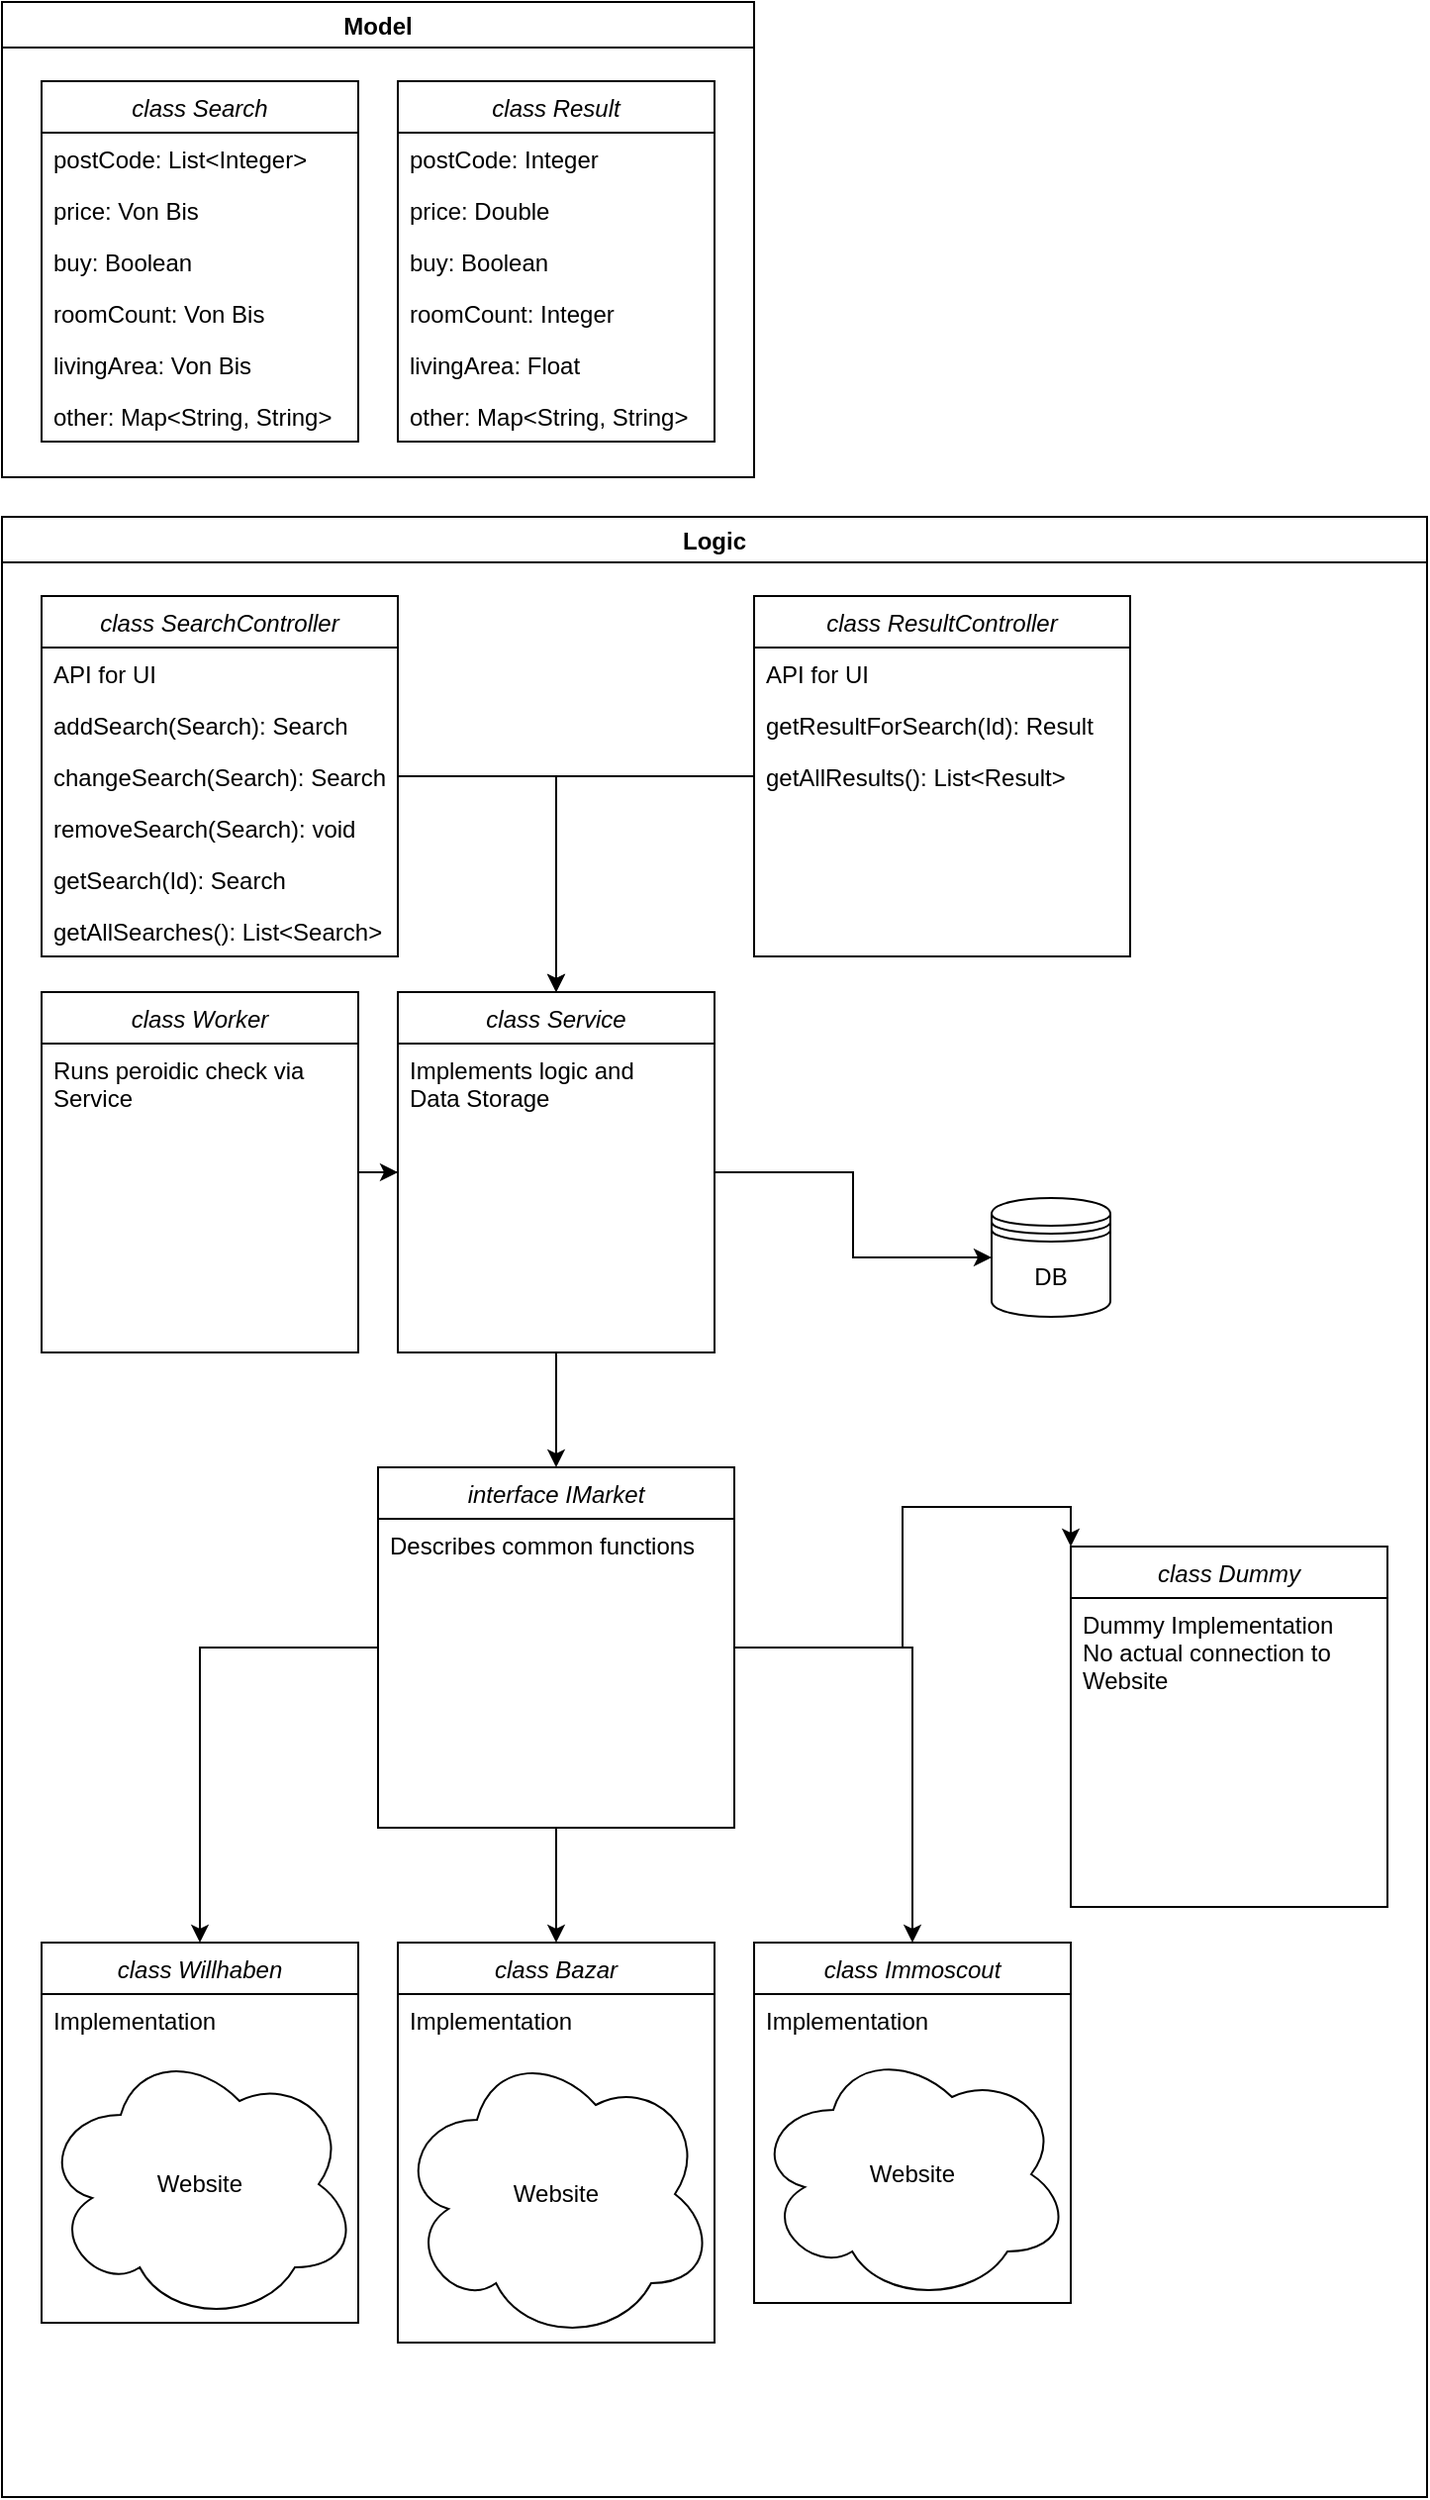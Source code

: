 <mxfile version="14.0.1" type="github">
  <diagram id="C5RBs43oDa-KdzZeNtuy" name="Page-1">
    <mxGraphModel dx="1874" dy="867" grid="1" gridSize="10" guides="1" tooltips="1" connect="1" arrows="1" fold="1" page="1" pageScale="1" pageWidth="827" pageHeight="1169" math="0" shadow="0">
      <root>
        <mxCell id="WIyWlLk6GJQsqaUBKTNV-0" />
        <mxCell id="WIyWlLk6GJQsqaUBKTNV-1" parent="WIyWlLk6GJQsqaUBKTNV-0" />
        <mxCell id="oMsuriaaTO9RG49VvE4l-25" value="Model" style="swimlane;" parent="WIyWlLk6GJQsqaUBKTNV-1" vertex="1">
          <mxGeometry x="40" y="40" width="380" height="240" as="geometry" />
        </mxCell>
        <mxCell id="zkfFHV4jXpPFQw0GAbJ--0" value="class Search" style="swimlane;fontStyle=2;align=center;verticalAlign=top;childLayout=stackLayout;horizontal=1;startSize=26;horizontalStack=0;resizeParent=1;resizeLast=0;collapsible=1;marginBottom=0;rounded=0;shadow=0;strokeWidth=1;" parent="oMsuriaaTO9RG49VvE4l-25" vertex="1">
          <mxGeometry x="20" y="40" width="160" height="182" as="geometry">
            <mxRectangle x="230" y="140" width="160" height="26" as="alternateBounds" />
          </mxGeometry>
        </mxCell>
        <mxCell id="zkfFHV4jXpPFQw0GAbJ--1" value="postCode: List&lt;Integer&gt;" style="text;align=left;verticalAlign=top;spacingLeft=4;spacingRight=4;overflow=hidden;rotatable=0;points=[[0,0.5],[1,0.5]];portConstraint=eastwest;" parent="zkfFHV4jXpPFQw0GAbJ--0" vertex="1">
          <mxGeometry y="26" width="160" height="26" as="geometry" />
        </mxCell>
        <mxCell id="zkfFHV4jXpPFQw0GAbJ--2" value="price: Von Bis" style="text;align=left;verticalAlign=top;spacingLeft=4;spacingRight=4;overflow=hidden;rotatable=0;points=[[0,0.5],[1,0.5]];portConstraint=eastwest;rounded=0;shadow=0;html=0;" parent="zkfFHV4jXpPFQw0GAbJ--0" vertex="1">
          <mxGeometry y="52" width="160" height="26" as="geometry" />
        </mxCell>
        <mxCell id="oMsuriaaTO9RG49VvE4l-17" value="buy: Boolean" style="text;align=left;verticalAlign=top;spacingLeft=4;spacingRight=4;overflow=hidden;rotatable=0;points=[[0,0.5],[1,0.5]];portConstraint=eastwest;rounded=0;shadow=0;html=0;" parent="zkfFHV4jXpPFQw0GAbJ--0" vertex="1">
          <mxGeometry y="78" width="160" height="26" as="geometry" />
        </mxCell>
        <mxCell id="zkfFHV4jXpPFQw0GAbJ--3" value="roomCount: Von Bis" style="text;align=left;verticalAlign=top;spacingLeft=4;spacingRight=4;overflow=hidden;rotatable=0;points=[[0,0.5],[1,0.5]];portConstraint=eastwest;rounded=0;shadow=0;html=0;" parent="zkfFHV4jXpPFQw0GAbJ--0" vertex="1">
          <mxGeometry y="104" width="160" height="26" as="geometry" />
        </mxCell>
        <mxCell id="oMsuriaaTO9RG49VvE4l-14" value="livingArea: Von Bis" style="text;align=left;verticalAlign=top;spacingLeft=4;spacingRight=4;overflow=hidden;rotatable=0;points=[[0,0.5],[1,0.5]];portConstraint=eastwest;rounded=0;shadow=0;html=0;" parent="zkfFHV4jXpPFQw0GAbJ--0" vertex="1">
          <mxGeometry y="130" width="160" height="26" as="geometry" />
        </mxCell>
        <mxCell id="oMsuriaaTO9RG49VvE4l-16" value="other: Map&lt;String, String&gt;" style="text;align=left;verticalAlign=top;spacingLeft=4;spacingRight=4;overflow=hidden;rotatable=0;points=[[0,0.5],[1,0.5]];portConstraint=eastwest;rounded=0;shadow=0;html=0;" parent="zkfFHV4jXpPFQw0GAbJ--0" vertex="1">
          <mxGeometry y="156" width="160" height="26" as="geometry" />
        </mxCell>
        <mxCell id="oMsuriaaTO9RG49VvE4l-18" value="class Result" style="swimlane;fontStyle=2;align=center;verticalAlign=top;childLayout=stackLayout;horizontal=1;startSize=26;horizontalStack=0;resizeParent=1;resizeLast=0;collapsible=1;marginBottom=0;rounded=0;shadow=0;strokeWidth=1;" parent="oMsuriaaTO9RG49VvE4l-25" vertex="1">
          <mxGeometry x="200" y="40" width="160" height="182" as="geometry">
            <mxRectangle x="230" y="140" width="160" height="26" as="alternateBounds" />
          </mxGeometry>
        </mxCell>
        <mxCell id="oMsuriaaTO9RG49VvE4l-19" value="postCode: Integer" style="text;align=left;verticalAlign=top;spacingLeft=4;spacingRight=4;overflow=hidden;rotatable=0;points=[[0,0.5],[1,0.5]];portConstraint=eastwest;" parent="oMsuriaaTO9RG49VvE4l-18" vertex="1">
          <mxGeometry y="26" width="160" height="26" as="geometry" />
        </mxCell>
        <mxCell id="oMsuriaaTO9RG49VvE4l-20" value="price: Double" style="text;align=left;verticalAlign=top;spacingLeft=4;spacingRight=4;overflow=hidden;rotatable=0;points=[[0,0.5],[1,0.5]];portConstraint=eastwest;rounded=0;shadow=0;html=0;" parent="oMsuriaaTO9RG49VvE4l-18" vertex="1">
          <mxGeometry y="52" width="160" height="26" as="geometry" />
        </mxCell>
        <mxCell id="oMsuriaaTO9RG49VvE4l-21" value="buy: Boolean" style="text;align=left;verticalAlign=top;spacingLeft=4;spacingRight=4;overflow=hidden;rotatable=0;points=[[0,0.5],[1,0.5]];portConstraint=eastwest;rounded=0;shadow=0;html=0;" parent="oMsuriaaTO9RG49VvE4l-18" vertex="1">
          <mxGeometry y="78" width="160" height="26" as="geometry" />
        </mxCell>
        <mxCell id="oMsuriaaTO9RG49VvE4l-22" value="roomCount: Integer" style="text;align=left;verticalAlign=top;spacingLeft=4;spacingRight=4;overflow=hidden;rotatable=0;points=[[0,0.5],[1,0.5]];portConstraint=eastwest;rounded=0;shadow=0;html=0;" parent="oMsuriaaTO9RG49VvE4l-18" vertex="1">
          <mxGeometry y="104" width="160" height="26" as="geometry" />
        </mxCell>
        <mxCell id="oMsuriaaTO9RG49VvE4l-23" value="livingArea: Float" style="text;align=left;verticalAlign=top;spacingLeft=4;spacingRight=4;overflow=hidden;rotatable=0;points=[[0,0.5],[1,0.5]];portConstraint=eastwest;rounded=0;shadow=0;html=0;" parent="oMsuriaaTO9RG49VvE4l-18" vertex="1">
          <mxGeometry y="130" width="160" height="26" as="geometry" />
        </mxCell>
        <mxCell id="oMsuriaaTO9RG49VvE4l-24" value="other: Map&lt;String, String&gt;" style="text;align=left;verticalAlign=top;spacingLeft=4;spacingRight=4;overflow=hidden;rotatable=0;points=[[0,0.5],[1,0.5]];portConstraint=eastwest;rounded=0;shadow=0;html=0;" parent="oMsuriaaTO9RG49VvE4l-18" vertex="1">
          <mxGeometry y="156" width="160" height="26" as="geometry" />
        </mxCell>
        <mxCell id="oMsuriaaTO9RG49VvE4l-27" value="Logic" style="swimlane;" parent="WIyWlLk6GJQsqaUBKTNV-1" vertex="1">
          <mxGeometry x="40" y="300" width="720" height="1000" as="geometry" />
        </mxCell>
        <mxCell id="oMsuriaaTO9RG49VvE4l-28" value="class SearchController" style="swimlane;fontStyle=2;align=center;verticalAlign=top;childLayout=stackLayout;horizontal=1;startSize=26;horizontalStack=0;resizeParent=1;resizeLast=0;collapsible=1;marginBottom=0;rounded=0;shadow=0;strokeWidth=1;" parent="oMsuriaaTO9RG49VvE4l-27" vertex="1">
          <mxGeometry x="20" y="40" width="180" height="182" as="geometry">
            <mxRectangle x="230" y="140" width="160" height="26" as="alternateBounds" />
          </mxGeometry>
        </mxCell>
        <mxCell id="oMsuriaaTO9RG49VvE4l-219" value="API for UI" style="text;align=left;verticalAlign=top;spacingLeft=4;spacingRight=4;overflow=hidden;rotatable=0;points=[[0,0.5],[1,0.5]];portConstraint=eastwest;" parent="oMsuriaaTO9RG49VvE4l-28" vertex="1">
          <mxGeometry y="26" width="180" height="26" as="geometry" />
        </mxCell>
        <mxCell id="oMsuriaaTO9RG49VvE4l-29" value="addSearch(Search): Search" style="text;align=left;verticalAlign=top;spacingLeft=4;spacingRight=4;overflow=hidden;rotatable=0;points=[[0,0.5],[1,0.5]];portConstraint=eastwest;" parent="oMsuriaaTO9RG49VvE4l-28" vertex="1">
          <mxGeometry y="52" width="180" height="26" as="geometry" />
        </mxCell>
        <mxCell id="oMsuriaaTO9RG49VvE4l-30" value="changeSearch(Search): Search" style="text;align=left;verticalAlign=top;spacingLeft=4;spacingRight=4;overflow=hidden;rotatable=0;points=[[0,0.5],[1,0.5]];portConstraint=eastwest;rounded=0;shadow=0;html=0;" parent="oMsuriaaTO9RG49VvE4l-28" vertex="1">
          <mxGeometry y="78" width="180" height="26" as="geometry" />
        </mxCell>
        <mxCell id="oMsuriaaTO9RG49VvE4l-31" value="removeSearch(Search): void" style="text;align=left;verticalAlign=top;spacingLeft=4;spacingRight=4;overflow=hidden;rotatable=0;points=[[0,0.5],[1,0.5]];portConstraint=eastwest;rounded=0;shadow=0;html=0;" parent="oMsuriaaTO9RG49VvE4l-28" vertex="1">
          <mxGeometry y="104" width="180" height="26" as="geometry" />
        </mxCell>
        <mxCell id="oMsuriaaTO9RG49VvE4l-32" value="getSearch(Id): Search" style="text;align=left;verticalAlign=top;spacingLeft=4;spacingRight=4;overflow=hidden;rotatable=0;points=[[0,0.5],[1,0.5]];portConstraint=eastwest;rounded=0;shadow=0;html=0;" parent="oMsuriaaTO9RG49VvE4l-28" vertex="1">
          <mxGeometry y="130" width="180" height="26" as="geometry" />
        </mxCell>
        <mxCell id="oMsuriaaTO9RG49VvE4l-33" value="getAllSearches(): List&lt;Search&gt;" style="text;align=left;verticalAlign=top;spacingLeft=4;spacingRight=4;overflow=hidden;rotatable=0;points=[[0,0.5],[1,0.5]];portConstraint=eastwest;rounded=0;shadow=0;html=0;" parent="oMsuriaaTO9RG49VvE4l-28" vertex="1">
          <mxGeometry y="156" width="180" height="26" as="geometry" />
        </mxCell>
        <mxCell id="oMsuriaaTO9RG49VvE4l-202" style="edgeStyle=orthogonalEdgeStyle;rounded=0;orthogonalLoop=1;jettySize=auto;html=1;entryX=0.5;entryY=0;entryDx=0;entryDy=0;" parent="oMsuriaaTO9RG49VvE4l-27" source="oMsuriaaTO9RG49VvE4l-35" target="oMsuriaaTO9RG49VvE4l-73" edge="1">
          <mxGeometry relative="1" as="geometry" />
        </mxCell>
        <mxCell id="oMsuriaaTO9RG49VvE4l-221" style="edgeStyle=orthogonalEdgeStyle;rounded=0;orthogonalLoop=1;jettySize=auto;html=1;entryX=0;entryY=0.5;entryDx=0;entryDy=0;" parent="oMsuriaaTO9RG49VvE4l-27" source="oMsuriaaTO9RG49VvE4l-35" target="oMsuriaaTO9RG49VvE4l-215" edge="1">
          <mxGeometry relative="1" as="geometry" />
        </mxCell>
        <mxCell id="oMsuriaaTO9RG49VvE4l-35" value="class Service" style="swimlane;fontStyle=2;align=center;verticalAlign=top;childLayout=stackLayout;horizontal=1;startSize=26;horizontalStack=0;resizeParent=1;resizeLast=0;collapsible=1;marginBottom=0;rounded=0;shadow=0;strokeWidth=1;" parent="oMsuriaaTO9RG49VvE4l-27" vertex="1">
          <mxGeometry x="200" y="240" width="160" height="182" as="geometry">
            <mxRectangle x="230" y="140" width="160" height="26" as="alternateBounds" />
          </mxGeometry>
        </mxCell>
        <mxCell id="oMsuriaaTO9RG49VvE4l-41" value="Implements logic and&#xa;Data Storage" style="text;align=left;verticalAlign=top;spacingLeft=4;spacingRight=4;overflow=hidden;rotatable=0;points=[[0,0.5],[1,0.5]];portConstraint=eastwest;rounded=0;shadow=0;html=0;" parent="oMsuriaaTO9RG49VvE4l-35" vertex="1">
          <mxGeometry y="26" width="160" height="34" as="geometry" />
        </mxCell>
        <mxCell id="oMsuriaaTO9RG49VvE4l-205" style="edgeStyle=orthogonalEdgeStyle;rounded=0;orthogonalLoop=1;jettySize=auto;html=1;entryX=0.5;entryY=0;entryDx=0;entryDy=0;" parent="oMsuriaaTO9RG49VvE4l-27" source="oMsuriaaTO9RG49VvE4l-44" target="oMsuriaaTO9RG49VvE4l-35" edge="1">
          <mxGeometry relative="1" as="geometry" />
        </mxCell>
        <mxCell id="oMsuriaaTO9RG49VvE4l-44" value="class ResultController" style="swimlane;fontStyle=2;align=center;verticalAlign=top;childLayout=stackLayout;horizontal=1;startSize=26;horizontalStack=0;resizeParent=1;resizeLast=0;collapsible=1;marginBottom=0;rounded=0;shadow=0;strokeWidth=1;" parent="oMsuriaaTO9RG49VvE4l-27" vertex="1">
          <mxGeometry x="380" y="40" width="190" height="182" as="geometry">
            <mxRectangle x="230" y="140" width="160" height="26" as="alternateBounds" />
          </mxGeometry>
        </mxCell>
        <mxCell id="oMsuriaaTO9RG49VvE4l-220" value="API for UI" style="text;align=left;verticalAlign=top;spacingLeft=4;spacingRight=4;overflow=hidden;rotatable=0;points=[[0,0.5],[1,0.5]];portConstraint=eastwest;" parent="oMsuriaaTO9RG49VvE4l-44" vertex="1">
          <mxGeometry y="26" width="190" height="26" as="geometry" />
        </mxCell>
        <mxCell id="oMsuriaaTO9RG49VvE4l-50" value="getResultForSearch(Id): Result" style="text;align=left;verticalAlign=top;spacingLeft=4;spacingRight=4;overflow=hidden;rotatable=0;points=[[0,0.5],[1,0.5]];portConstraint=eastwest;rounded=0;shadow=0;html=0;" parent="oMsuriaaTO9RG49VvE4l-44" vertex="1">
          <mxGeometry y="52" width="190" height="26" as="geometry" />
        </mxCell>
        <mxCell id="oMsuriaaTO9RG49VvE4l-208" value="getAllResults(): List&lt;Result&gt;" style="text;align=left;verticalAlign=top;spacingLeft=4;spacingRight=4;overflow=hidden;rotatable=0;points=[[0,0.5],[1,0.5]];portConstraint=eastwest;rounded=0;shadow=0;html=0;" parent="oMsuriaaTO9RG49VvE4l-44" vertex="1">
          <mxGeometry y="78" width="190" height="26" as="geometry" />
        </mxCell>
        <mxCell id="oMsuriaaTO9RG49VvE4l-146" style="edgeStyle=orthogonalEdgeStyle;rounded=0;orthogonalLoop=1;jettySize=auto;html=1;" parent="oMsuriaaTO9RG49VvE4l-27" source="oMsuriaaTO9RG49VvE4l-73" target="oMsuriaaTO9RG49VvE4l-137" edge="1">
          <mxGeometry relative="1" as="geometry" />
        </mxCell>
        <mxCell id="oMsuriaaTO9RG49VvE4l-148" style="edgeStyle=orthogonalEdgeStyle;rounded=0;orthogonalLoop=1;jettySize=auto;html=1;" parent="oMsuriaaTO9RG49VvE4l-27" source="oMsuriaaTO9RG49VvE4l-73" target="oMsuriaaTO9RG49VvE4l-130" edge="1">
          <mxGeometry relative="1" as="geometry" />
        </mxCell>
        <mxCell id="vNj9KKy8DVAJm5wBhnpJ-5" style="edgeStyle=orthogonalEdgeStyle;rounded=0;orthogonalLoop=1;jettySize=auto;html=1;entryX=0;entryY=0;entryDx=0;entryDy=0;" edge="1" parent="oMsuriaaTO9RG49VvE4l-27" source="oMsuriaaTO9RG49VvE4l-73" target="vNj9KKy8DVAJm5wBhnpJ-2">
          <mxGeometry relative="1" as="geometry" />
        </mxCell>
        <mxCell id="oMsuriaaTO9RG49VvE4l-73" value="interface IMarket" style="swimlane;fontStyle=2;align=center;verticalAlign=top;childLayout=stackLayout;horizontal=1;startSize=26;horizontalStack=0;resizeParent=1;resizeLast=0;collapsible=1;marginBottom=0;rounded=0;shadow=0;strokeWidth=1;" parent="oMsuriaaTO9RG49VvE4l-27" vertex="1">
          <mxGeometry x="190" y="480" width="180" height="182" as="geometry">
            <mxRectangle x="230" y="140" width="160" height="26" as="alternateBounds" />
          </mxGeometry>
        </mxCell>
        <mxCell id="oMsuriaaTO9RG49VvE4l-77" value="Describes common functions" style="text;align=left;verticalAlign=top;spacingLeft=4;spacingRight=4;overflow=hidden;rotatable=0;points=[[0,0.5],[1,0.5]];portConstraint=eastwest;rounded=0;shadow=0;html=0;" parent="oMsuriaaTO9RG49VvE4l-73" vertex="1">
          <mxGeometry y="26" width="180" height="26" as="geometry" />
        </mxCell>
        <mxCell id="oMsuriaaTO9RG49VvE4l-123" value="class Willhaben" style="swimlane;fontStyle=2;align=center;verticalAlign=top;childLayout=stackLayout;horizontal=1;startSize=26;horizontalStack=0;resizeParent=1;resizeLast=0;collapsible=1;marginBottom=0;rounded=0;shadow=0;strokeWidth=1;" parent="oMsuriaaTO9RG49VvE4l-27" vertex="1">
          <mxGeometry x="20" y="720" width="160" height="192" as="geometry">
            <mxRectangle x="230" y="140" width="160" height="26" as="alternateBounds" />
          </mxGeometry>
        </mxCell>
        <mxCell id="oMsuriaaTO9RG49VvE4l-124" value="Implementation" style="text;align=left;verticalAlign=top;spacingLeft=4;spacingRight=4;overflow=hidden;rotatable=0;points=[[0,0.5],[1,0.5]];portConstraint=eastwest;" parent="oMsuriaaTO9RG49VvE4l-123" vertex="1">
          <mxGeometry y="26" width="160" height="26" as="geometry" />
        </mxCell>
        <mxCell id="vNj9KKy8DVAJm5wBhnpJ-1" value="Website" style="ellipse;shape=cloud;whiteSpace=wrap;html=1;" vertex="1" parent="oMsuriaaTO9RG49VvE4l-123">
          <mxGeometry y="52" width="160" height="140" as="geometry" />
        </mxCell>
        <mxCell id="oMsuriaaTO9RG49VvE4l-130" value="class Bazar" style="swimlane;fontStyle=2;align=center;verticalAlign=top;childLayout=stackLayout;horizontal=1;startSize=26;horizontalStack=0;resizeParent=1;resizeLast=0;collapsible=1;marginBottom=0;rounded=0;shadow=0;strokeWidth=1;" parent="oMsuriaaTO9RG49VvE4l-27" vertex="1">
          <mxGeometry x="200" y="720" width="160" height="202" as="geometry">
            <mxRectangle x="230" y="140" width="160" height="26" as="alternateBounds" />
          </mxGeometry>
        </mxCell>
        <mxCell id="oMsuriaaTO9RG49VvE4l-131" value="Implementation" style="text;align=left;verticalAlign=top;spacingLeft=4;spacingRight=4;overflow=hidden;rotatable=0;points=[[0,0.5],[1,0.5]];portConstraint=eastwest;" parent="oMsuriaaTO9RG49VvE4l-130" vertex="1">
          <mxGeometry y="26" width="160" height="26" as="geometry" />
        </mxCell>
        <mxCell id="oMsuriaaTO9RG49VvE4l-211" value="Website" style="ellipse;shape=cloud;whiteSpace=wrap;html=1;" parent="oMsuriaaTO9RG49VvE4l-130" vertex="1">
          <mxGeometry y="52" width="160" height="150" as="geometry" />
        </mxCell>
        <mxCell id="oMsuriaaTO9RG49VvE4l-137" value="class Immoscout" style="swimlane;fontStyle=2;align=center;verticalAlign=top;childLayout=stackLayout;horizontal=1;startSize=26;horizontalStack=0;resizeParent=1;resizeLast=0;collapsible=1;marginBottom=0;rounded=0;shadow=0;strokeWidth=1;" parent="oMsuriaaTO9RG49VvE4l-27" vertex="1">
          <mxGeometry x="380" y="720" width="160" height="182" as="geometry">
            <mxRectangle x="230" y="140" width="160" height="26" as="alternateBounds" />
          </mxGeometry>
        </mxCell>
        <mxCell id="oMsuriaaTO9RG49VvE4l-138" value="Implementation" style="text;align=left;verticalAlign=top;spacingLeft=4;spacingRight=4;overflow=hidden;rotatable=0;points=[[0,0.5],[1,0.5]];portConstraint=eastwest;" parent="oMsuriaaTO9RG49VvE4l-137" vertex="1">
          <mxGeometry y="26" width="160" height="26" as="geometry" />
        </mxCell>
        <mxCell id="vNj9KKy8DVAJm5wBhnpJ-0" value="Website" style="ellipse;shape=cloud;whiteSpace=wrap;html=1;" vertex="1" parent="oMsuriaaTO9RG49VvE4l-137">
          <mxGeometry y="52" width="160" height="130" as="geometry" />
        </mxCell>
        <mxCell id="oMsuriaaTO9RG49VvE4l-147" style="edgeStyle=orthogonalEdgeStyle;rounded=0;orthogonalLoop=1;jettySize=auto;html=1;exitX=0;exitY=0.5;exitDx=0;exitDy=0;entryX=0.5;entryY=0;entryDx=0;entryDy=0;" parent="oMsuriaaTO9RG49VvE4l-27" source="oMsuriaaTO9RG49VvE4l-73" target="oMsuriaaTO9RG49VvE4l-123" edge="1">
          <mxGeometry relative="1" as="geometry">
            <mxPoint x="200" y="545" as="sourcePoint" />
          </mxGeometry>
        </mxCell>
        <mxCell id="oMsuriaaTO9RG49VvE4l-207" style="edgeStyle=orthogonalEdgeStyle;rounded=0;orthogonalLoop=1;jettySize=auto;html=1;entryX=0.5;entryY=0;entryDx=0;entryDy=0;exitX=1;exitY=0.5;exitDx=0;exitDy=0;" parent="oMsuriaaTO9RG49VvE4l-27" source="oMsuriaaTO9RG49VvE4l-30" target="oMsuriaaTO9RG49VvE4l-35" edge="1">
          <mxGeometry relative="1" as="geometry" />
        </mxCell>
        <mxCell id="oMsuriaaTO9RG49VvE4l-215" value="DB" style="shape=datastore;whiteSpace=wrap;html=1;" parent="oMsuriaaTO9RG49VvE4l-27" vertex="1">
          <mxGeometry x="500" y="344" width="60" height="60" as="geometry" />
        </mxCell>
        <mxCell id="oMsuriaaTO9RG49VvE4l-218" style="edgeStyle=orthogonalEdgeStyle;rounded=0;orthogonalLoop=1;jettySize=auto;html=1;entryX=0;entryY=0.5;entryDx=0;entryDy=0;" parent="oMsuriaaTO9RG49VvE4l-27" source="oMsuriaaTO9RG49VvE4l-216" target="oMsuriaaTO9RG49VvE4l-35" edge="1">
          <mxGeometry relative="1" as="geometry" />
        </mxCell>
        <mxCell id="oMsuriaaTO9RG49VvE4l-216" value="class Worker" style="swimlane;fontStyle=2;align=center;verticalAlign=top;childLayout=stackLayout;horizontal=1;startSize=26;horizontalStack=0;resizeParent=1;resizeLast=0;collapsible=1;marginBottom=0;rounded=0;shadow=0;strokeWidth=1;" parent="oMsuriaaTO9RG49VvE4l-27" vertex="1">
          <mxGeometry x="20" y="240" width="160" height="182" as="geometry">
            <mxRectangle x="230" y="140" width="160" height="26" as="alternateBounds" />
          </mxGeometry>
        </mxCell>
        <mxCell id="oMsuriaaTO9RG49VvE4l-217" value="Runs peroidic check via&#xa;Service" style="text;align=left;verticalAlign=top;spacingLeft=4;spacingRight=4;overflow=hidden;rotatable=0;points=[[0,0.5],[1,0.5]];portConstraint=eastwest;rounded=0;shadow=0;html=0;" parent="oMsuriaaTO9RG49VvE4l-216" vertex="1">
          <mxGeometry y="26" width="160" height="34" as="geometry" />
        </mxCell>
        <mxCell id="vNj9KKy8DVAJm5wBhnpJ-2" value="class Dummy" style="swimlane;fontStyle=2;align=center;verticalAlign=top;childLayout=stackLayout;horizontal=1;startSize=26;horizontalStack=0;resizeParent=1;resizeLast=0;collapsible=1;marginBottom=0;rounded=0;shadow=0;strokeWidth=1;" vertex="1" parent="oMsuriaaTO9RG49VvE4l-27">
          <mxGeometry x="540" y="520" width="160" height="182" as="geometry">
            <mxRectangle x="230" y="140" width="160" height="26" as="alternateBounds" />
          </mxGeometry>
        </mxCell>
        <mxCell id="vNj9KKy8DVAJm5wBhnpJ-3" value="Dummy Implementation&#xa;No actual connection to &#xa;Website" style="text;align=left;verticalAlign=top;spacingLeft=4;spacingRight=4;overflow=hidden;rotatable=0;points=[[0,0.5],[1,0.5]];portConstraint=eastwest;" vertex="1" parent="vNj9KKy8DVAJm5wBhnpJ-2">
          <mxGeometry y="26" width="160" height="54" as="geometry" />
        </mxCell>
      </root>
    </mxGraphModel>
  </diagram>
</mxfile>
